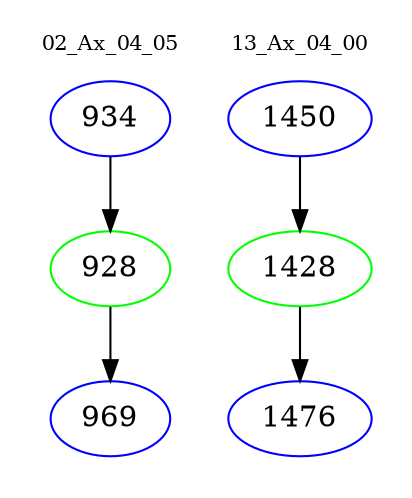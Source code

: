 digraph{
subgraph cluster_0 {
color = white
label = "02_Ax_04_05";
fontsize=10;
T0_934 [label="934", color="blue"]
T0_934 -> T0_928 [color="black"]
T0_928 [label="928", color="green"]
T0_928 -> T0_969 [color="black"]
T0_969 [label="969", color="blue"]
}
subgraph cluster_1 {
color = white
label = "13_Ax_04_00";
fontsize=10;
T1_1450 [label="1450", color="blue"]
T1_1450 -> T1_1428 [color="black"]
T1_1428 [label="1428", color="green"]
T1_1428 -> T1_1476 [color="black"]
T1_1476 [label="1476", color="blue"]
}
}
